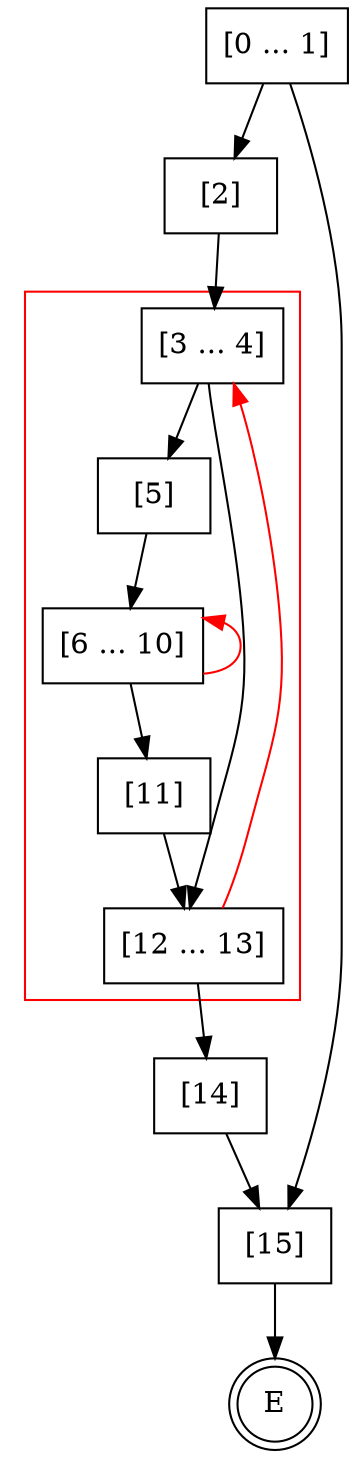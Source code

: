 digraph finite_state_machine {
    label = ""
    labelloc =  t
    labelfontsize = 16
    labelfontcolor = black
    labelfontname = "Helvetica"
    node [shape = doublecircle]; E ;
    node [shape = box];
    node [shape=box, fontcolor=black, style=""] 0[label="[0 ... 1]"]
    node [shape=box, fontcolor=black, style=""] 2[label="[2]"]
    subgraph cluster_9{
    label = "";
    color = red;
    node [shape=box, fontcolor=black, style=""] 3[label="[3 ... 4]"]
    node [shape=box, fontcolor=black, style=""] 5[label="[5]"]
    node [shape=box, fontcolor=black, style=""] 6[label="[6 ... 10]"]
    node [shape=box, fontcolor=black, style=""] 11[label="[11]"]
    node [shape=box, fontcolor=black, style=""] 12[label="[12 ... 13]"]
    }
    node [shape=box, fontcolor=black, style=""] 14[label="[14]"]
    node [shape=box, fontcolor=black, style=""] 15[label="[15]"]
    0 -> 2;
    0 -> 15;
    2 -> 3;
    3 -> 5;
    3 -> 12;
    5 -> 6;
    6 -> 11;
    6 -> 6[color="red" dir=back];
    11 -> 12;
    12 -> 3[color="red"];
    12 -> 14;
    14 -> 15;
    15 -> E;
}
